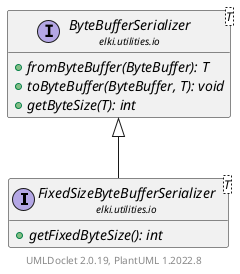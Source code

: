 @startuml
    remove .*\.(Instance|Par|Parameterizer|Factory)$
    set namespaceSeparator none
    hide empty fields
    hide empty methods

    interface "<size:14>FixedSizeByteBufferSerializer\n<size:10>elki.utilities.io" as elki.utilities.io.FixedSizeByteBufferSerializer<T> [[FixedSizeByteBufferSerializer.html]] {
        {abstract} +getFixedByteSize(): int
    }

    interface "<size:14>ByteBufferSerializer\n<size:10>elki.utilities.io" as elki.utilities.io.ByteBufferSerializer<T> [[ByteBufferSerializer.html]] {
        {abstract} +fromByteBuffer(ByteBuffer): T
        {abstract} +toByteBuffer(ByteBuffer, T): void
        {abstract} +getByteSize(T): int
    }

    elki.utilities.io.ByteBufferSerializer <|-- elki.utilities.io.FixedSizeByteBufferSerializer

    center footer UMLDoclet 2.0.19, PlantUML 1.2022.8
@enduml
